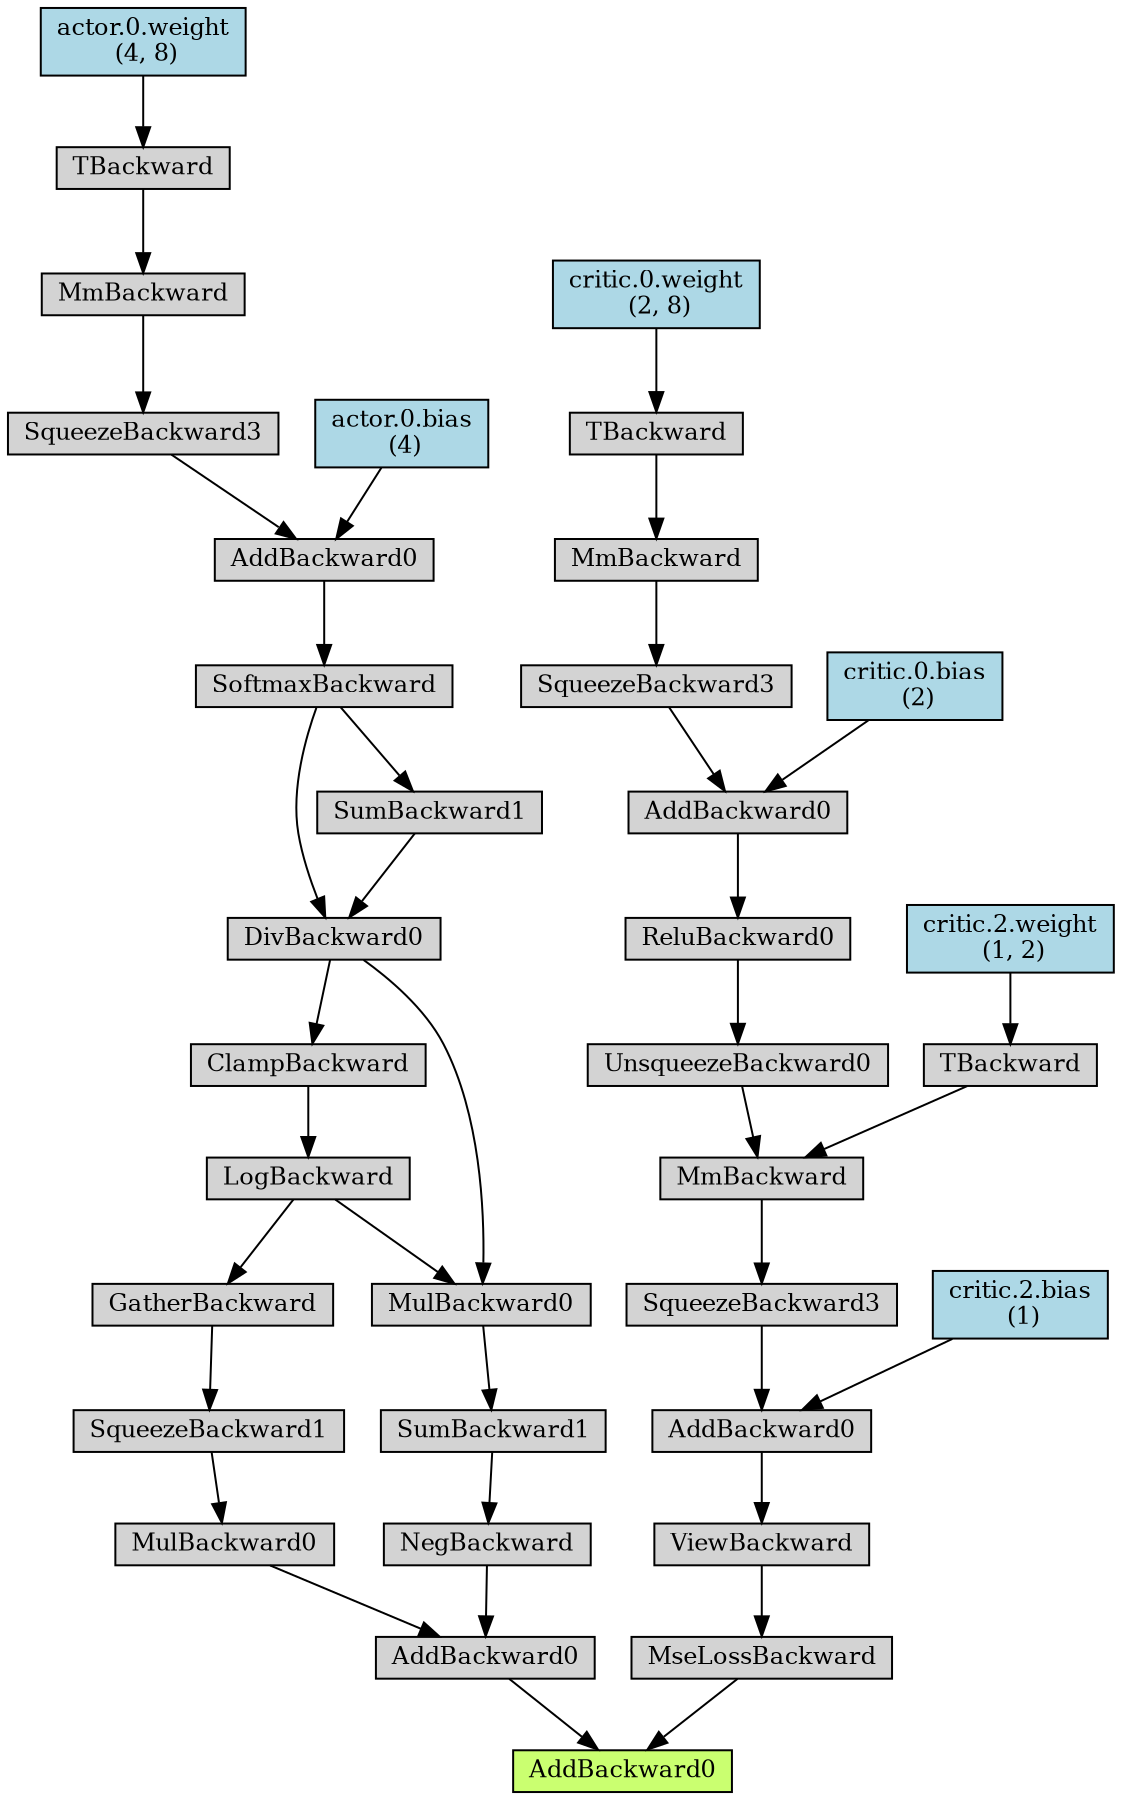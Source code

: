 digraph {
	graph [size="12,12"]
	node [align=left fontsize=12 height=0.2 ranksep=0.1 shape=box style=filled]
	4999880544 [label=AddBackward0 fillcolor=darkolivegreen1]
	4999877464 -> 4999880544
	4999877464 [label=AddBackward0]
	5000054880 -> 4999877464
	5000054880 [label=MulBackward0]
	5000054824 -> 5000054880
	5000054824 [label=SqueezeBackward1]
	5000054936 -> 5000054824
	5000054936 [label=GatherBackward]
	5000055160 -> 5000054936
	5000055160 [label=LogBackward]
	5000055272 -> 5000055160
	5000055272 [label=ClampBackward]
	5000055384 -> 5000055272
	5000055384 [label=DivBackward0]
	5000055496 -> 5000055384
	5000055496 [label=SoftmaxBackward]
	5000055664 -> 5000055496
	5000055664 [label=AddBackward0]
	5000055776 -> 5000055664
	5000055776 [label=SqueezeBackward3]
	5000055944 -> 5000055776
	5000055944 [label=MmBackward]
	5000056056 -> 5000055944
	5000056056 [label=TBackward]
	5000056168 -> 5000056056
	5000056168 [label="actor.0.weight
 (4, 8)" fillcolor=lightblue]
	5000055832 -> 5000055664
	5000055832 [label="actor.0.bias
 (4)" fillcolor=lightblue]
	5000055552 -> 5000055384
	5000055552 [label=SumBackward1]
	5000055496 -> 5000055552
	5000054768 -> 4999877464
	5000054768 [label=NegBackward]
	5000055048 -> 5000054768
	5000055048 [label=SumBackward1]
	5000055216 -> 5000055048
	5000055216 [label=MulBackward0]
	5000055160 -> 5000055216
	5000055384 -> 5000055216
	5000054600 -> 4999880544
	5000054600 [label=MseLossBackward]
	5000054992 -> 5000054600
	5000054992 [label=ViewBackward]
	5000055328 -> 5000054992
	5000055328 [label=AddBackward0]
	5000055608 -> 5000055328
	5000055608 [label=SqueezeBackward3]
	5000056336 -> 5000055608
	5000056336 [label=MmBackward]
	5000056224 -> 5000056336
	5000056224 [label=UnsqueezeBackward0]
	5000056504 -> 5000056224
	5000056504 [label=ReluBackward0]
	5000056616 -> 5000056504
	5000056616 [label=AddBackward0]
	5000056728 -> 5000056616
	5000056728 [label=SqueezeBackward3]
	5000253568 -> 5000056728
	5000253568 [label=MmBackward]
	5000253680 -> 5000253568
	5000253680 [label=TBackward]
	5000253792 -> 5000253680
	5000253792 [label="critic.0.weight
 (2, 8)" fillcolor=lightblue]
	5000056784 -> 5000056616
	5000056784 [label="critic.0.bias
 (2)" fillcolor=lightblue]
	5000056448 -> 5000056336
	5000056448 [label=TBackward]
	5000056392 -> 5000056448
	5000056392 [label="critic.2.weight
 (1, 2)" fillcolor=lightblue]
	5000055720 -> 5000055328
	5000055720 [label="critic.2.bias
 (1)" fillcolor=lightblue]
}
